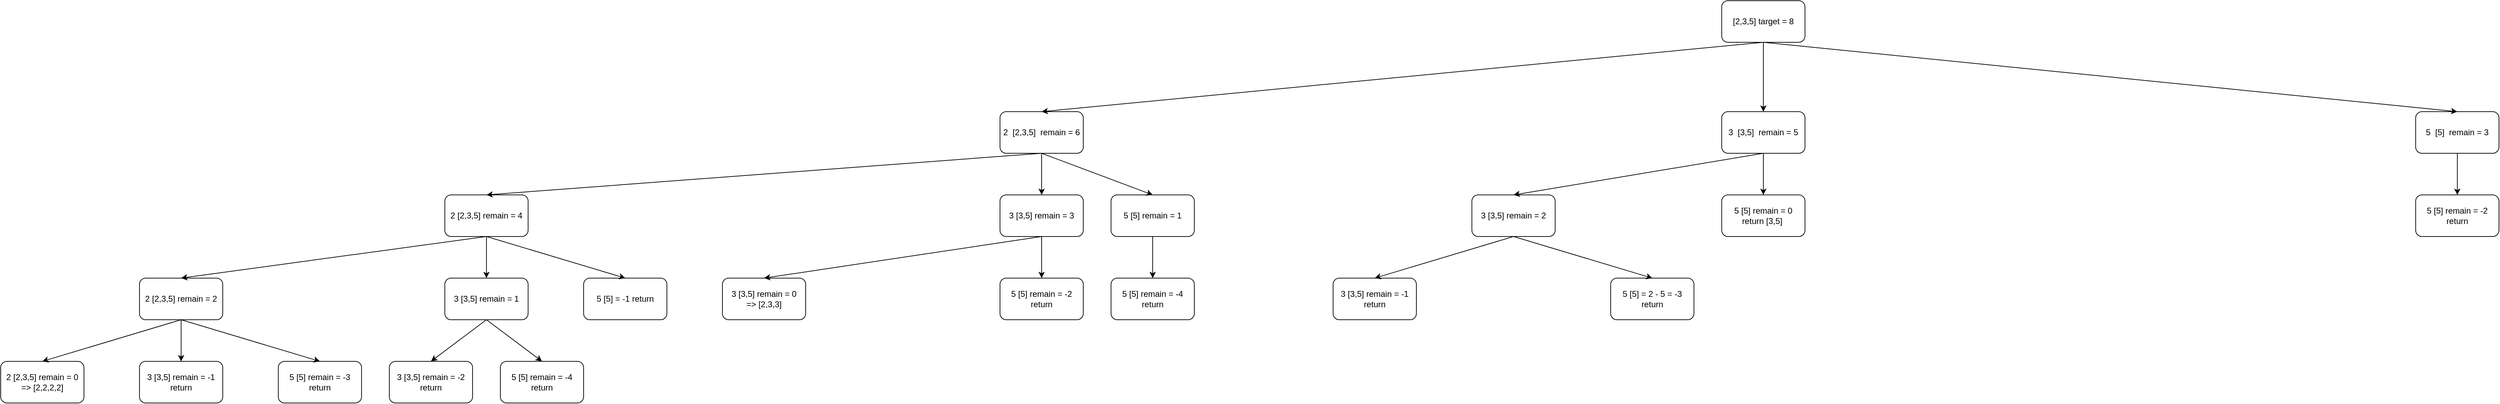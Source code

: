 <mxfile>
    <diagram id="Bm_NNtYDUFQO2I_zZa-J" name="Page-1">
        <mxGraphModel dx="1234" dy="563" grid="1" gridSize="10" guides="1" tooltips="1" connect="1" arrows="1" fold="1" page="1" pageScale="1" pageWidth="5000" pageHeight="10000" math="0" shadow="0">
            <root>
                <mxCell id="0"/>
                <mxCell id="1" parent="0"/>
                <mxCell id="3" value="2&amp;nbsp; [2,3,5]&amp;nbsp; remain = 6" style="rounded=1;whiteSpace=wrap;html=1;" vertex="1" parent="1">
                    <mxGeometry x="1560" y="200" width="120" height="60" as="geometry"/>
                </mxCell>
                <mxCell id="4" value="3&amp;nbsp; [3,5]&amp;nbsp; remain = 5" style="rounded=1;whiteSpace=wrap;html=1;" vertex="1" parent="1">
                    <mxGeometry x="2600" y="200" width="120" height="60" as="geometry"/>
                </mxCell>
                <mxCell id="5" value="5&amp;nbsp; [5]&amp;nbsp; remain = 3" style="rounded=1;whiteSpace=wrap;html=1;" vertex="1" parent="1">
                    <mxGeometry x="3600" y="200" width="120" height="60" as="geometry"/>
                </mxCell>
                <mxCell id="10" value="[2,3,5] target = 8" style="rounded=1;whiteSpace=wrap;html=1;" vertex="1" parent="1">
                    <mxGeometry x="2600" y="40" width="120" height="60" as="geometry"/>
                </mxCell>
                <mxCell id="11" value="" style="endArrow=classic;html=1;exitX=0.5;exitY=1;exitDx=0;exitDy=0;entryX=0.5;entryY=0;entryDx=0;entryDy=0;" edge="1" parent="1" source="10" target="3">
                    <mxGeometry width="50" height="50" relative="1" as="geometry">
                        <mxPoint x="2730" y="190" as="sourcePoint"/>
                        <mxPoint x="2780" y="140" as="targetPoint"/>
                    </mxGeometry>
                </mxCell>
                <mxCell id="12" value="" style="endArrow=classic;html=1;entryX=0.5;entryY=0;entryDx=0;entryDy=0;" edge="1" parent="1" target="4">
                    <mxGeometry width="50" height="50" relative="1" as="geometry">
                        <mxPoint x="2660" y="100" as="sourcePoint"/>
                        <mxPoint x="2780" y="140" as="targetPoint"/>
                    </mxGeometry>
                </mxCell>
                <mxCell id="13" value="" style="endArrow=classic;html=1;entryX=0.5;entryY=0;entryDx=0;entryDy=0;" edge="1" parent="1" target="5">
                    <mxGeometry width="50" height="50" relative="1" as="geometry">
                        <mxPoint x="2660" y="100" as="sourcePoint"/>
                        <mxPoint x="2780" y="140" as="targetPoint"/>
                    </mxGeometry>
                </mxCell>
                <mxCell id="14" value="2 [2,3,5] remain = 4" style="rounded=1;whiteSpace=wrap;html=1;" vertex="1" parent="1">
                    <mxGeometry x="760" y="320" width="120" height="60" as="geometry"/>
                </mxCell>
                <mxCell id="15" value="3 [3,5] remain = 3" style="rounded=1;whiteSpace=wrap;html=1;" vertex="1" parent="1">
                    <mxGeometry x="1560" y="320" width="120" height="60" as="geometry"/>
                </mxCell>
                <mxCell id="16" value="5 [5] remain = 1" style="rounded=1;whiteSpace=wrap;html=1;" vertex="1" parent="1">
                    <mxGeometry x="1720" y="320" width="120" height="60" as="geometry"/>
                </mxCell>
                <mxCell id="18" value="" style="endArrow=classic;html=1;exitX=0.5;exitY=1;exitDx=0;exitDy=0;entryX=0.5;entryY=0;entryDx=0;entryDy=0;" edge="1" parent="1" source="3" target="14">
                    <mxGeometry width="50" height="50" relative="1" as="geometry">
                        <mxPoint x="2210" y="330" as="sourcePoint"/>
                        <mxPoint x="2260" y="280" as="targetPoint"/>
                    </mxGeometry>
                </mxCell>
                <mxCell id="19" value="" style="endArrow=classic;html=1;exitX=0.5;exitY=1;exitDx=0;exitDy=0;entryX=0.5;entryY=0;entryDx=0;entryDy=0;" edge="1" parent="1" source="3" target="15">
                    <mxGeometry width="50" height="50" relative="1" as="geometry">
                        <mxPoint x="2210" y="330" as="sourcePoint"/>
                        <mxPoint x="2260" y="280" as="targetPoint"/>
                    </mxGeometry>
                </mxCell>
                <mxCell id="22" value="" style="endArrow=classic;html=1;exitX=0.5;exitY=1;exitDx=0;exitDy=0;entryX=0.5;entryY=0;entryDx=0;entryDy=0;" edge="1" parent="1" source="3" target="16">
                    <mxGeometry width="50" height="50" relative="1" as="geometry">
                        <mxPoint x="2010" y="280" as="sourcePoint"/>
                        <mxPoint x="2060" y="230" as="targetPoint"/>
                    </mxGeometry>
                </mxCell>
                <mxCell id="23" value="3 [3,5] remain = 1" style="rounded=1;whiteSpace=wrap;html=1;" vertex="1" parent="1">
                    <mxGeometry x="760" y="440" width="120" height="60" as="geometry"/>
                </mxCell>
                <mxCell id="24" value="2 [2,3,5] remain = 2" style="rounded=1;whiteSpace=wrap;html=1;" vertex="1" parent="1">
                    <mxGeometry x="320" y="440" width="120" height="60" as="geometry"/>
                </mxCell>
                <mxCell id="25" value="5 [5] = -1 return" style="rounded=1;whiteSpace=wrap;html=1;" vertex="1" parent="1">
                    <mxGeometry x="960" y="440" width="120" height="60" as="geometry"/>
                </mxCell>
                <mxCell id="26" value="" style="endArrow=classic;html=1;exitX=0.5;exitY=1;exitDx=0;exitDy=0;entryX=0.5;entryY=0;entryDx=0;entryDy=0;" edge="1" parent="1" source="14" target="24">
                    <mxGeometry width="50" height="50" relative="1" as="geometry">
                        <mxPoint x="800" y="440" as="sourcePoint"/>
                        <mxPoint x="850" y="390" as="targetPoint"/>
                    </mxGeometry>
                </mxCell>
                <mxCell id="27" value="" style="endArrow=classic;html=1;exitX=0.5;exitY=1;exitDx=0;exitDy=0;entryX=0.5;entryY=0;entryDx=0;entryDy=0;" edge="1" parent="1" source="14" target="23">
                    <mxGeometry width="50" height="50" relative="1" as="geometry">
                        <mxPoint x="800" y="440" as="sourcePoint"/>
                        <mxPoint x="850" y="390" as="targetPoint"/>
                    </mxGeometry>
                </mxCell>
                <mxCell id="28" value="" style="endArrow=classic;html=1;exitX=0.5;exitY=1;exitDx=0;exitDy=0;entryX=0.5;entryY=0;entryDx=0;entryDy=0;" edge="1" parent="1" source="14" target="25">
                    <mxGeometry width="50" height="50" relative="1" as="geometry">
                        <mxPoint x="830" y="410" as="sourcePoint"/>
                        <mxPoint x="850" y="390" as="targetPoint"/>
                    </mxGeometry>
                </mxCell>
                <mxCell id="29" value="3 [3,5] remain = -1&lt;div&gt;return&lt;/div&gt;" style="rounded=1;whiteSpace=wrap;html=1;" vertex="1" parent="1">
                    <mxGeometry x="320" y="560" width="120" height="60" as="geometry"/>
                </mxCell>
                <mxCell id="30" value="2 [2,3,5] remain = 0 =&amp;gt; [2,2,2,2]" style="rounded=1;whiteSpace=wrap;html=1;" vertex="1" parent="1">
                    <mxGeometry x="120" y="560" width="120" height="60" as="geometry"/>
                </mxCell>
                <mxCell id="31" value="5 [5] remain = -3&lt;div&gt;return&lt;/div&gt;" style="rounded=1;whiteSpace=wrap;html=1;" vertex="1" parent="1">
                    <mxGeometry x="520" y="560" width="120" height="60" as="geometry"/>
                </mxCell>
                <mxCell id="32" value="" style="endArrow=classic;html=1;exitX=0.5;exitY=1;exitDx=0;exitDy=0;entryX=0.5;entryY=0;entryDx=0;entryDy=0;" edge="1" parent="1" source="24" target="30">
                    <mxGeometry width="50" height="50" relative="1" as="geometry">
                        <mxPoint x="490" y="580" as="sourcePoint"/>
                        <mxPoint x="540" y="530" as="targetPoint"/>
                    </mxGeometry>
                </mxCell>
                <mxCell id="33" value="" style="endArrow=classic;html=1;exitX=0.5;exitY=1;exitDx=0;exitDy=0;entryX=0.5;entryY=0;entryDx=0;entryDy=0;" edge="1" parent="1" source="24" target="29">
                    <mxGeometry width="50" height="50" relative="1" as="geometry">
                        <mxPoint x="490" y="580" as="sourcePoint"/>
                        <mxPoint x="540" y="530" as="targetPoint"/>
                    </mxGeometry>
                </mxCell>
                <mxCell id="34" value="" style="endArrow=classic;html=1;exitX=0.5;exitY=1;exitDx=0;exitDy=0;entryX=0.5;entryY=0;entryDx=0;entryDy=0;" edge="1" parent="1" source="24" target="31">
                    <mxGeometry width="50" height="50" relative="1" as="geometry">
                        <mxPoint x="420" y="520" as="sourcePoint"/>
                        <mxPoint x="540" y="530" as="targetPoint"/>
                    </mxGeometry>
                </mxCell>
                <mxCell id="35" value="3 [3,5] remain = -2&lt;div&gt;return&lt;/div&gt;" style="rounded=1;whiteSpace=wrap;html=1;" vertex="1" parent="1">
                    <mxGeometry x="680" y="560" width="120" height="60" as="geometry"/>
                </mxCell>
                <mxCell id="36" value="5 [5] remain = -4&lt;div&gt;return&lt;/div&gt;" style="rounded=1;whiteSpace=wrap;html=1;" vertex="1" parent="1">
                    <mxGeometry x="840" y="560" width="120" height="60" as="geometry"/>
                </mxCell>
                <mxCell id="37" value="" style="endArrow=classic;html=1;exitX=0.5;exitY=1;exitDx=0;exitDy=0;entryX=0.5;entryY=0;entryDx=0;entryDy=0;" edge="1" parent="1" source="23" target="35">
                    <mxGeometry width="50" height="50" relative="1" as="geometry">
                        <mxPoint x="790" y="580" as="sourcePoint"/>
                        <mxPoint x="840" y="530" as="targetPoint"/>
                    </mxGeometry>
                </mxCell>
                <mxCell id="38" value="" style="endArrow=classic;html=1;exitX=0.5;exitY=1;exitDx=0;exitDy=0;entryX=0.5;entryY=0;entryDx=0;entryDy=0;" edge="1" parent="1" source="23" target="36">
                    <mxGeometry width="50" height="50" relative="1" as="geometry">
                        <mxPoint x="790" y="580" as="sourcePoint"/>
                        <mxPoint x="840" y="530" as="targetPoint"/>
                    </mxGeometry>
                </mxCell>
                <mxCell id="39" value="3 [3,5] remain = 0&lt;div&gt;=&amp;gt; [2,3,3]&lt;/div&gt;" style="rounded=1;whiteSpace=wrap;html=1;" vertex="1" parent="1">
                    <mxGeometry x="1160" y="440" width="120" height="60" as="geometry"/>
                </mxCell>
                <mxCell id="40" value="5 [5] remain = -2&lt;div&gt;return&lt;/div&gt;" style="rounded=1;whiteSpace=wrap;html=1;" vertex="1" parent="1">
                    <mxGeometry x="1560" y="440" width="120" height="60" as="geometry"/>
                </mxCell>
                <mxCell id="41" value="" style="endArrow=classic;html=1;exitX=0.5;exitY=1;exitDx=0;exitDy=0;entryX=0.5;entryY=0;entryDx=0;entryDy=0;" edge="1" parent="1" source="15" target="39">
                    <mxGeometry width="50" height="50" relative="1" as="geometry">
                        <mxPoint x="1520" y="480" as="sourcePoint"/>
                        <mxPoint x="1570" y="430" as="targetPoint"/>
                    </mxGeometry>
                </mxCell>
                <mxCell id="42" value="" style="endArrow=classic;html=1;exitX=0.5;exitY=1;exitDx=0;exitDy=0;entryX=0.5;entryY=0;entryDx=0;entryDy=0;" edge="1" parent="1" source="15" target="40">
                    <mxGeometry width="50" height="50" relative="1" as="geometry">
                        <mxPoint x="1520" y="480" as="sourcePoint"/>
                        <mxPoint x="1570" y="430" as="targetPoint"/>
                    </mxGeometry>
                </mxCell>
                <mxCell id="43" value="5 [5] remain = -4&lt;div&gt;return&lt;/div&gt;" style="rounded=1;whiteSpace=wrap;html=1;" vertex="1" parent="1">
                    <mxGeometry x="1720" y="440" width="120" height="60" as="geometry"/>
                </mxCell>
                <mxCell id="44" value="" style="endArrow=classic;html=1;exitX=0.5;exitY=1;exitDx=0;exitDy=0;entryX=0.5;entryY=0;entryDx=0;entryDy=0;" edge="1" parent="1" source="16" target="43">
                    <mxGeometry width="50" height="50" relative="1" as="geometry">
                        <mxPoint x="2040" y="370" as="sourcePoint"/>
                        <mxPoint x="2090" y="320" as="targetPoint"/>
                    </mxGeometry>
                </mxCell>
                <mxCell id="45" value="3 [3,5] remain = 2" style="rounded=1;whiteSpace=wrap;html=1;" vertex="1" parent="1">
                    <mxGeometry x="2240" y="320" width="120" height="60" as="geometry"/>
                </mxCell>
                <mxCell id="46" value="5 [5] remain = 0&lt;div&gt;return [3,5]&amp;nbsp;&lt;/div&gt;" style="rounded=1;whiteSpace=wrap;html=1;" vertex="1" parent="1">
                    <mxGeometry x="2600" y="320" width="120" height="60" as="geometry"/>
                </mxCell>
                <mxCell id="47" value="" style="endArrow=classic;html=1;exitX=0.5;exitY=1;exitDx=0;exitDy=0;entryX=0.5;entryY=0;entryDx=0;entryDy=0;" edge="1" parent="1" source="4" target="45">
                    <mxGeometry width="50" height="50" relative="1" as="geometry">
                        <mxPoint x="2350" y="370" as="sourcePoint"/>
                        <mxPoint x="2400" y="320" as="targetPoint"/>
                    </mxGeometry>
                </mxCell>
                <mxCell id="48" value="" style="endArrow=classic;html=1;exitX=0.5;exitY=1;exitDx=0;exitDy=0;entryX=0.5;entryY=0;entryDx=0;entryDy=0;" edge="1" parent="1" source="4" target="46">
                    <mxGeometry width="50" height="50" relative="1" as="geometry">
                        <mxPoint x="2350" y="370" as="sourcePoint"/>
                        <mxPoint x="2400" y="320" as="targetPoint"/>
                    </mxGeometry>
                </mxCell>
                <mxCell id="49" value="3 [3,5] remain = -1&lt;div&gt;return&lt;/div&gt;" style="rounded=1;whiteSpace=wrap;html=1;" vertex="1" parent="1">
                    <mxGeometry x="2040" y="440" width="120" height="60" as="geometry"/>
                </mxCell>
                <mxCell id="50" value="5 [5] = 2 - 5 = -3&lt;div&gt;return&lt;/div&gt;" style="rounded=1;whiteSpace=wrap;html=1;" vertex="1" parent="1">
                    <mxGeometry x="2440" y="440" width="120" height="60" as="geometry"/>
                </mxCell>
                <mxCell id="51" value="" style="endArrow=classic;html=1;exitX=0.5;exitY=1;exitDx=0;exitDy=0;entryX=0.5;entryY=0;entryDx=0;entryDy=0;" edge="1" parent="1" source="45" target="49">
                    <mxGeometry width="50" height="50" relative="1" as="geometry">
                        <mxPoint x="2350" y="370" as="sourcePoint"/>
                        <mxPoint x="2400" y="320" as="targetPoint"/>
                    </mxGeometry>
                </mxCell>
                <mxCell id="52" value="" style="endArrow=classic;html=1;exitX=0.5;exitY=1;exitDx=0;exitDy=0;entryX=0.5;entryY=0;entryDx=0;entryDy=0;" edge="1" parent="1" source="45" target="50">
                    <mxGeometry width="50" height="50" relative="1" as="geometry">
                        <mxPoint x="2350" y="370" as="sourcePoint"/>
                        <mxPoint x="2400" y="320" as="targetPoint"/>
                    </mxGeometry>
                </mxCell>
                <mxCell id="53" value="5 [5] remain = -2&lt;div&gt;return&lt;/div&gt;" style="rounded=1;whiteSpace=wrap;html=1;" vertex="1" parent="1">
                    <mxGeometry x="3600" y="320" width="120" height="60" as="geometry"/>
                </mxCell>
                <mxCell id="54" value="" style="endArrow=classic;html=1;exitX=0.5;exitY=1;exitDx=0;exitDy=0;" edge="1" parent="1" source="5" target="53">
                    <mxGeometry width="50" height="50" relative="1" as="geometry">
                        <mxPoint x="3770" y="370" as="sourcePoint"/>
                        <mxPoint x="3820" y="320" as="targetPoint"/>
                    </mxGeometry>
                </mxCell>
            </root>
        </mxGraphModel>
    </diagram>
</mxfile>